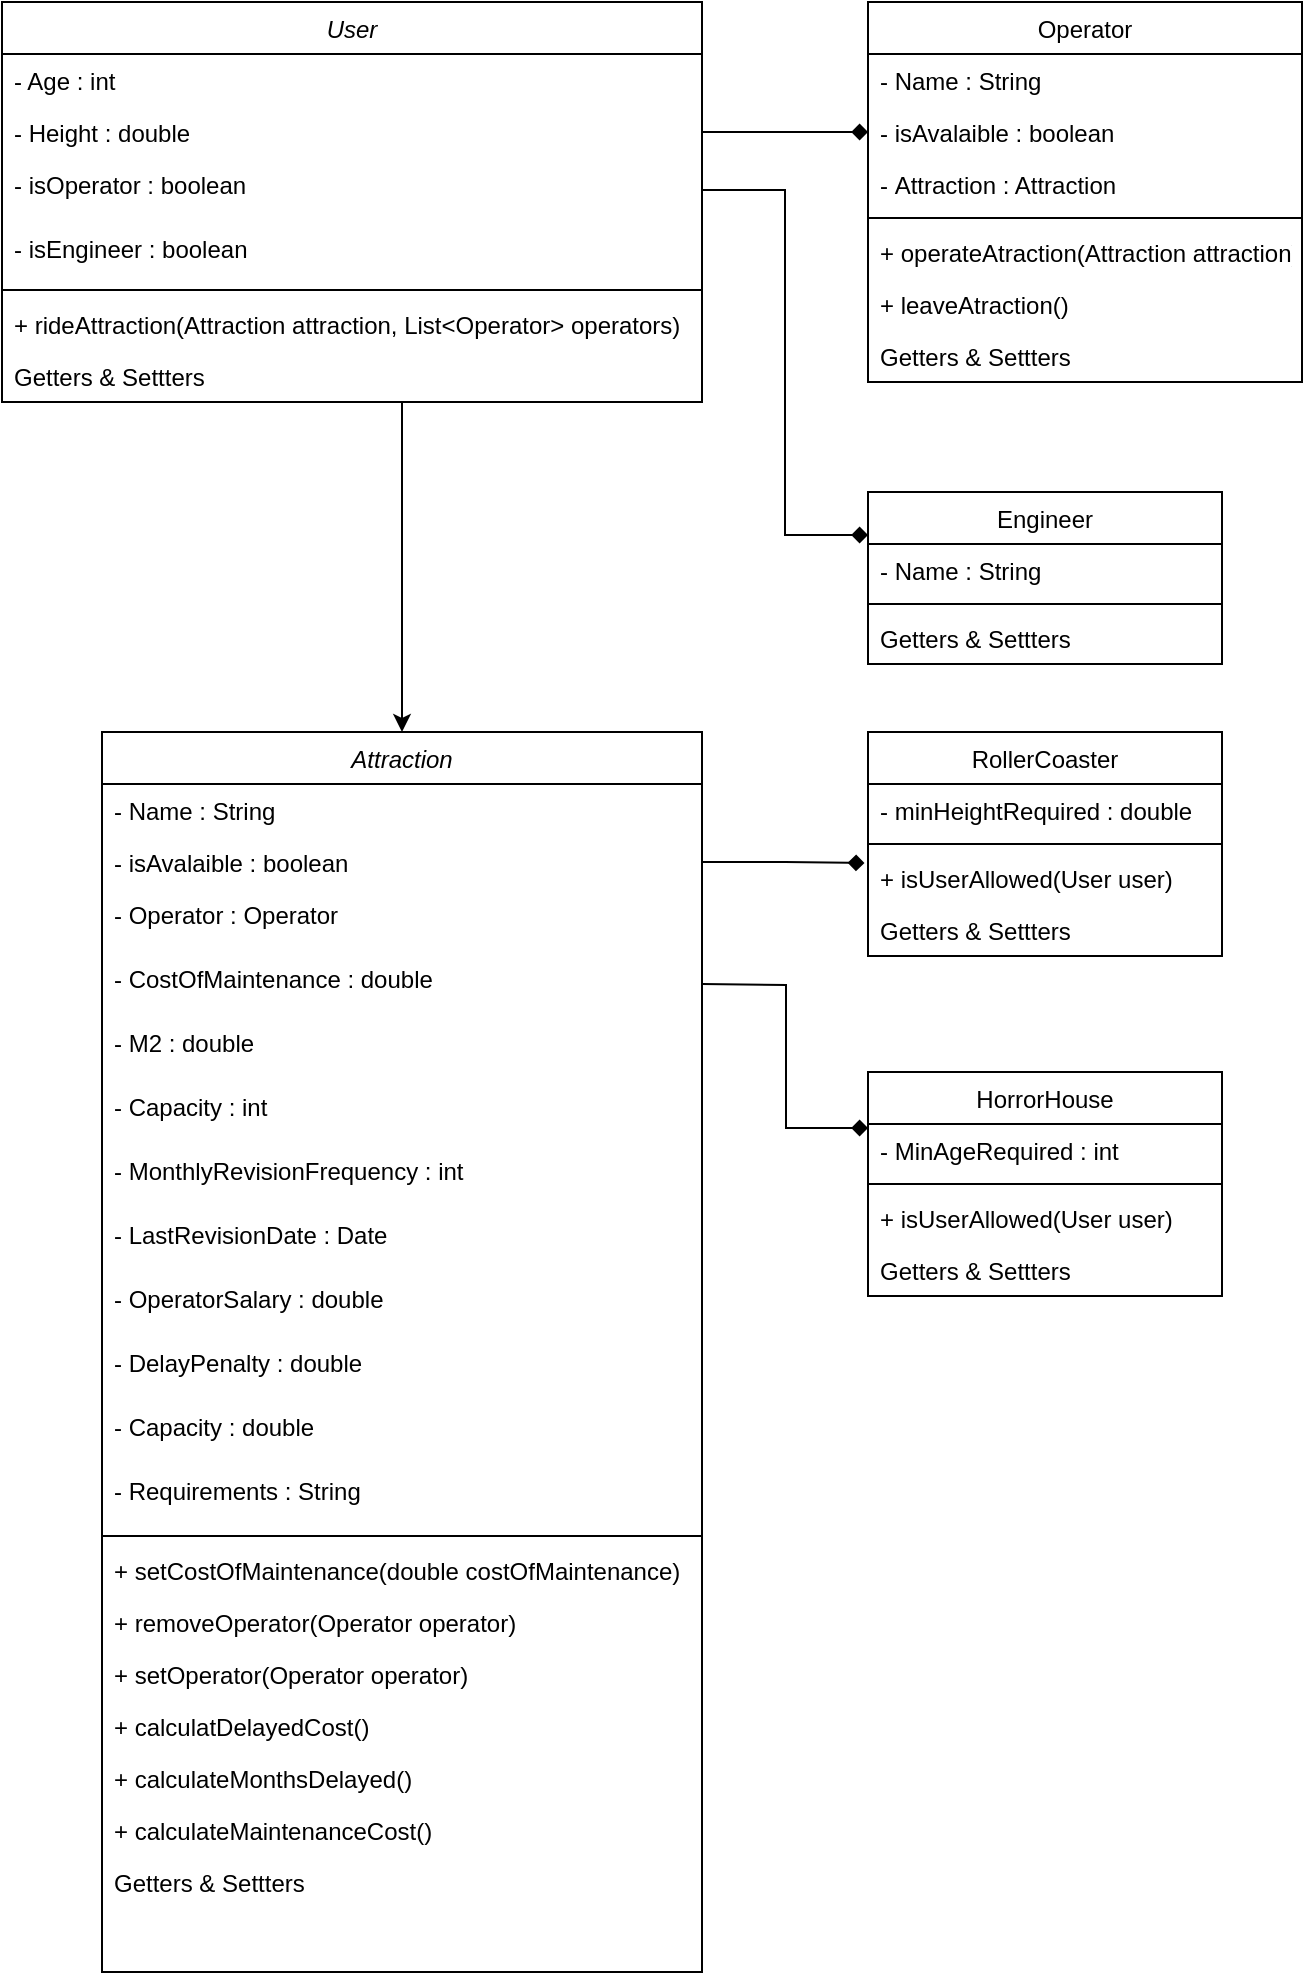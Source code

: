 <mxfile version="24.8.3">
  <diagram id="C5RBs43oDa-KdzZeNtuy" name="Page-1">
    <mxGraphModel dx="2514" dy="878" grid="1" gridSize="10" guides="1" tooltips="1" connect="1" arrows="1" fold="1" page="1" pageScale="1" pageWidth="827" pageHeight="1169" math="0" shadow="0">
      <root>
        <mxCell id="WIyWlLk6GJQsqaUBKTNV-0" />
        <mxCell id="WIyWlLk6GJQsqaUBKTNV-1" parent="WIyWlLk6GJQsqaUBKTNV-0" />
        <mxCell id="w82GdiFsmOmGH5cwxUMQ-58" style="edgeStyle=orthogonalEdgeStyle;rounded=0;orthogonalLoop=1;jettySize=auto;html=1;entryX=0.5;entryY=0;entryDx=0;entryDy=0;" edge="1" parent="WIyWlLk6GJQsqaUBKTNV-1" source="zkfFHV4jXpPFQw0GAbJ--0" target="w82GdiFsmOmGH5cwxUMQ-14">
          <mxGeometry relative="1" as="geometry">
            <Array as="points">
              <mxPoint x="180" y="280" />
              <mxPoint x="180" y="280" />
            </Array>
          </mxGeometry>
        </mxCell>
        <mxCell id="zkfFHV4jXpPFQw0GAbJ--0" value="User" style="swimlane;fontStyle=2;align=center;verticalAlign=top;childLayout=stackLayout;horizontal=1;startSize=26;horizontalStack=0;resizeParent=1;resizeLast=0;collapsible=1;marginBottom=0;rounded=0;shadow=0;strokeWidth=1;" parent="WIyWlLk6GJQsqaUBKTNV-1" vertex="1">
          <mxGeometry x="-20" y="35" width="350" height="200" as="geometry">
            <mxRectangle x="230" y="140" width="160" height="26" as="alternateBounds" />
          </mxGeometry>
        </mxCell>
        <mxCell id="zkfFHV4jXpPFQw0GAbJ--1" value="- Age : int" style="text;align=left;verticalAlign=top;spacingLeft=4;spacingRight=4;overflow=hidden;rotatable=0;points=[[0,0.5],[1,0.5]];portConstraint=eastwest;" parent="zkfFHV4jXpPFQw0GAbJ--0" vertex="1">
          <mxGeometry y="26" width="350" height="26" as="geometry" />
        </mxCell>
        <mxCell id="zkfFHV4jXpPFQw0GAbJ--2" value="- Height : double" style="text;align=left;verticalAlign=top;spacingLeft=4;spacingRight=4;overflow=hidden;rotatable=0;points=[[0,0.5],[1,0.5]];portConstraint=eastwest;rounded=0;shadow=0;html=0;" parent="zkfFHV4jXpPFQw0GAbJ--0" vertex="1">
          <mxGeometry y="52" width="350" height="26" as="geometry" />
        </mxCell>
        <mxCell id="zkfFHV4jXpPFQw0GAbJ--3" value="- isOperator : boolean" style="text;align=left;verticalAlign=top;spacingLeft=4;spacingRight=4;overflow=hidden;rotatable=0;points=[[0,0.5],[1,0.5]];portConstraint=eastwest;rounded=0;shadow=0;html=0;" parent="zkfFHV4jXpPFQw0GAbJ--0" vertex="1">
          <mxGeometry y="78" width="350" height="32" as="geometry" />
        </mxCell>
        <mxCell id="w82GdiFsmOmGH5cwxUMQ-13" value="- isEngineer : boolean" style="text;align=left;verticalAlign=top;spacingLeft=4;spacingRight=4;overflow=hidden;rotatable=0;points=[[0,0.5],[1,0.5]];portConstraint=eastwest;rounded=0;shadow=0;html=0;" vertex="1" parent="zkfFHV4jXpPFQw0GAbJ--0">
          <mxGeometry y="110" width="350" height="30" as="geometry" />
        </mxCell>
        <mxCell id="zkfFHV4jXpPFQw0GAbJ--4" value="" style="line;html=1;strokeWidth=1;align=left;verticalAlign=middle;spacingTop=-1;spacingLeft=3;spacingRight=3;rotatable=0;labelPosition=right;points=[];portConstraint=eastwest;" parent="zkfFHV4jXpPFQw0GAbJ--0" vertex="1">
          <mxGeometry y="140" width="350" height="8" as="geometry" />
        </mxCell>
        <mxCell id="zkfFHV4jXpPFQw0GAbJ--5" value="+ rideAttraction(Attraction attraction, List&lt;Operator&gt; operators)" style="text;align=left;verticalAlign=top;spacingLeft=4;spacingRight=4;overflow=hidden;rotatable=0;points=[[0,0.5],[1,0.5]];portConstraint=eastwest;" parent="zkfFHV4jXpPFQw0GAbJ--0" vertex="1">
          <mxGeometry y="148" width="350" height="26" as="geometry" />
        </mxCell>
        <mxCell id="w82GdiFsmOmGH5cwxUMQ-38" value="Getters &amp; Settters" style="text;align=left;verticalAlign=top;spacingLeft=4;spacingRight=4;overflow=hidden;rotatable=0;points=[[0,0.5],[1,0.5]];portConstraint=eastwest;" vertex="1" parent="zkfFHV4jXpPFQw0GAbJ--0">
          <mxGeometry y="174" width="350" height="26" as="geometry" />
        </mxCell>
        <mxCell id="zkfFHV4jXpPFQw0GAbJ--13" value="Engineer" style="swimlane;fontStyle=0;align=center;verticalAlign=top;childLayout=stackLayout;horizontal=1;startSize=26;horizontalStack=0;resizeParent=1;resizeLast=0;collapsible=1;marginBottom=0;rounded=0;shadow=0;strokeWidth=1;" parent="WIyWlLk6GJQsqaUBKTNV-1" vertex="1">
          <mxGeometry x="413" y="280" width="177" height="86" as="geometry">
            <mxRectangle x="340" y="380" width="170" height="26" as="alternateBounds" />
          </mxGeometry>
        </mxCell>
        <mxCell id="zkfFHV4jXpPFQw0GAbJ--14" value="- Name : String" style="text;align=left;verticalAlign=top;spacingLeft=4;spacingRight=4;overflow=hidden;rotatable=0;points=[[0,0.5],[1,0.5]];portConstraint=eastwest;" parent="zkfFHV4jXpPFQw0GAbJ--13" vertex="1">
          <mxGeometry y="26" width="177" height="26" as="geometry" />
        </mxCell>
        <mxCell id="zkfFHV4jXpPFQw0GAbJ--15" value="" style="line;html=1;strokeWidth=1;align=left;verticalAlign=middle;spacingTop=-1;spacingLeft=3;spacingRight=3;rotatable=0;labelPosition=right;points=[];portConstraint=eastwest;" parent="zkfFHV4jXpPFQw0GAbJ--13" vertex="1">
          <mxGeometry y="52" width="177" height="8" as="geometry" />
        </mxCell>
        <mxCell id="w82GdiFsmOmGH5cwxUMQ-40" value="Getters &amp; Settters" style="text;align=left;verticalAlign=top;spacingLeft=4;spacingRight=4;overflow=hidden;rotatable=0;points=[[0,0.5],[1,0.5]];portConstraint=eastwest;" vertex="1" parent="zkfFHV4jXpPFQw0GAbJ--13">
          <mxGeometry y="60" width="177" height="26" as="geometry" />
        </mxCell>
        <mxCell id="zkfFHV4jXpPFQw0GAbJ--17" value="Operator" style="swimlane;fontStyle=0;align=center;verticalAlign=top;childLayout=stackLayout;horizontal=1;startSize=26;horizontalStack=0;resizeParent=1;resizeLast=0;collapsible=1;marginBottom=0;rounded=0;shadow=0;strokeWidth=1;" parent="WIyWlLk6GJQsqaUBKTNV-1" vertex="1">
          <mxGeometry x="413" y="35" width="217" height="190" as="geometry">
            <mxRectangle x="550" y="140" width="160" height="26" as="alternateBounds" />
          </mxGeometry>
        </mxCell>
        <mxCell id="zkfFHV4jXpPFQw0GAbJ--18" value="- Name : String" style="text;align=left;verticalAlign=top;spacingLeft=4;spacingRight=4;overflow=hidden;rotatable=0;points=[[0,0.5],[1,0.5]];portConstraint=eastwest;" parent="zkfFHV4jXpPFQw0GAbJ--17" vertex="1">
          <mxGeometry y="26" width="217" height="26" as="geometry" />
        </mxCell>
        <mxCell id="zkfFHV4jXpPFQw0GAbJ--19" value="- isAvalaible : boolean" style="text;align=left;verticalAlign=top;spacingLeft=4;spacingRight=4;overflow=hidden;rotatable=0;points=[[0,0.5],[1,0.5]];portConstraint=eastwest;rounded=0;shadow=0;html=0;" parent="zkfFHV4jXpPFQw0GAbJ--17" vertex="1">
          <mxGeometry y="52" width="217" height="26" as="geometry" />
        </mxCell>
        <mxCell id="zkfFHV4jXpPFQw0GAbJ--20" value="- Attraction : Attraction" style="text;align=left;verticalAlign=top;spacingLeft=4;spacingRight=4;overflow=hidden;rotatable=0;points=[[0,0.5],[1,0.5]];portConstraint=eastwest;rounded=0;shadow=0;html=0;" parent="zkfFHV4jXpPFQw0GAbJ--17" vertex="1">
          <mxGeometry y="78" width="217" height="26" as="geometry" />
        </mxCell>
        <mxCell id="zkfFHV4jXpPFQw0GAbJ--23" value="" style="line;html=1;strokeWidth=1;align=left;verticalAlign=middle;spacingTop=-1;spacingLeft=3;spacingRight=3;rotatable=0;labelPosition=right;points=[];portConstraint=eastwest;" parent="zkfFHV4jXpPFQw0GAbJ--17" vertex="1">
          <mxGeometry y="104" width="217" height="8" as="geometry" />
        </mxCell>
        <mxCell id="zkfFHV4jXpPFQw0GAbJ--24" value="+ operateAtraction(Attraction attraction)" style="text;align=left;verticalAlign=top;spacingLeft=4;spacingRight=4;overflow=hidden;rotatable=0;points=[[0,0.5],[1,0.5]];portConstraint=eastwest;" parent="zkfFHV4jXpPFQw0GAbJ--17" vertex="1">
          <mxGeometry y="112" width="217" height="26" as="geometry" />
        </mxCell>
        <mxCell id="zkfFHV4jXpPFQw0GAbJ--25" value="+ leaveAtraction()" style="text;align=left;verticalAlign=top;spacingLeft=4;spacingRight=4;overflow=hidden;rotatable=0;points=[[0,0.5],[1,0.5]];portConstraint=eastwest;" parent="zkfFHV4jXpPFQw0GAbJ--17" vertex="1">
          <mxGeometry y="138" width="217" height="26" as="geometry" />
        </mxCell>
        <mxCell id="w82GdiFsmOmGH5cwxUMQ-39" value="Getters &amp; Settters" style="text;align=left;verticalAlign=top;spacingLeft=4;spacingRight=4;overflow=hidden;rotatable=0;points=[[0,0.5],[1,0.5]];portConstraint=eastwest;" vertex="1" parent="zkfFHV4jXpPFQw0GAbJ--17">
          <mxGeometry y="164" width="217" height="26" as="geometry" />
        </mxCell>
        <mxCell id="w82GdiFsmOmGH5cwxUMQ-0" value="HorrorHouse" style="swimlane;fontStyle=0;align=center;verticalAlign=top;childLayout=stackLayout;horizontal=1;startSize=26;horizontalStack=0;resizeParent=1;resizeLast=0;collapsible=1;marginBottom=0;rounded=0;shadow=0;strokeWidth=1;" vertex="1" parent="WIyWlLk6GJQsqaUBKTNV-1">
          <mxGeometry x="413" y="570" width="177" height="112" as="geometry">
            <mxRectangle x="130" y="380" width="160" height="26" as="alternateBounds" />
          </mxGeometry>
        </mxCell>
        <mxCell id="w82GdiFsmOmGH5cwxUMQ-1" value="- MinAgeRequired : int" style="text;align=left;verticalAlign=top;spacingLeft=4;spacingRight=4;overflow=hidden;rotatable=0;points=[[0,0.5],[1,0.5]];portConstraint=eastwest;" vertex="1" parent="w82GdiFsmOmGH5cwxUMQ-0">
          <mxGeometry y="26" width="177" height="26" as="geometry" />
        </mxCell>
        <mxCell id="w82GdiFsmOmGH5cwxUMQ-3" value="" style="line;html=1;strokeWidth=1;align=left;verticalAlign=middle;spacingTop=-1;spacingLeft=3;spacingRight=3;rotatable=0;labelPosition=right;points=[];portConstraint=eastwest;" vertex="1" parent="w82GdiFsmOmGH5cwxUMQ-0">
          <mxGeometry y="52" width="177" height="8" as="geometry" />
        </mxCell>
        <mxCell id="w82GdiFsmOmGH5cwxUMQ-5" value="+ isUserAllowed(User user)" style="text;align=left;verticalAlign=top;spacingLeft=4;spacingRight=4;overflow=hidden;rotatable=0;points=[[0,0.5],[1,0.5]];portConstraint=eastwest;" vertex="1" parent="w82GdiFsmOmGH5cwxUMQ-0">
          <mxGeometry y="60" width="177" height="26" as="geometry" />
        </mxCell>
        <mxCell id="w82GdiFsmOmGH5cwxUMQ-42" value="Getters &amp; Settters" style="text;align=left;verticalAlign=top;spacingLeft=4;spacingRight=4;overflow=hidden;rotatable=0;points=[[0,0.5],[1,0.5]];portConstraint=eastwest;" vertex="1" parent="w82GdiFsmOmGH5cwxUMQ-0">
          <mxGeometry y="86" width="177" height="26" as="geometry" />
        </mxCell>
        <mxCell id="w82GdiFsmOmGH5cwxUMQ-6" value="RollerCoaster" style="swimlane;fontStyle=0;align=center;verticalAlign=top;childLayout=stackLayout;horizontal=1;startSize=26;horizontalStack=0;resizeParent=1;resizeLast=0;collapsible=1;marginBottom=0;rounded=0;shadow=0;strokeWidth=1;" vertex="1" parent="WIyWlLk6GJQsqaUBKTNV-1">
          <mxGeometry x="413" y="400" width="177" height="112" as="geometry">
            <mxRectangle x="130" y="380" width="160" height="26" as="alternateBounds" />
          </mxGeometry>
        </mxCell>
        <mxCell id="w82GdiFsmOmGH5cwxUMQ-7" value="- minHeightRequired : double" style="text;align=left;verticalAlign=top;spacingLeft=4;spacingRight=4;overflow=hidden;rotatable=0;points=[[0,0.5],[1,0.5]];portConstraint=eastwest;" vertex="1" parent="w82GdiFsmOmGH5cwxUMQ-6">
          <mxGeometry y="26" width="177" height="26" as="geometry" />
        </mxCell>
        <mxCell id="w82GdiFsmOmGH5cwxUMQ-9" value="" style="line;html=1;strokeWidth=1;align=left;verticalAlign=middle;spacingTop=-1;spacingLeft=3;spacingRight=3;rotatable=0;labelPosition=right;points=[];portConstraint=eastwest;" vertex="1" parent="w82GdiFsmOmGH5cwxUMQ-6">
          <mxGeometry y="52" width="177" height="8" as="geometry" />
        </mxCell>
        <mxCell id="w82GdiFsmOmGH5cwxUMQ-11" value="+ isUserAllowed(User user)" style="text;align=left;verticalAlign=top;spacingLeft=4;spacingRight=4;overflow=hidden;rotatable=0;points=[[0,0.5],[1,0.5]];portConstraint=eastwest;" vertex="1" parent="w82GdiFsmOmGH5cwxUMQ-6">
          <mxGeometry y="60" width="177" height="26" as="geometry" />
        </mxCell>
        <mxCell id="w82GdiFsmOmGH5cwxUMQ-43" value="Getters &amp; Settters" style="text;align=left;verticalAlign=top;spacingLeft=4;spacingRight=4;overflow=hidden;rotatable=0;points=[[0,0.5],[1,0.5]];portConstraint=eastwest;" vertex="1" parent="w82GdiFsmOmGH5cwxUMQ-6">
          <mxGeometry y="86" width="177" height="26" as="geometry" />
        </mxCell>
        <mxCell id="w82GdiFsmOmGH5cwxUMQ-14" value="Attraction" style="swimlane;fontStyle=2;align=center;verticalAlign=top;childLayout=stackLayout;horizontal=1;startSize=26;horizontalStack=0;resizeParent=1;resizeLast=0;collapsible=1;marginBottom=0;rounded=0;shadow=0;strokeWidth=1;" vertex="1" parent="WIyWlLk6GJQsqaUBKTNV-1">
          <mxGeometry x="30" y="400" width="300" height="620" as="geometry">
            <mxRectangle x="230" y="140" width="160" height="26" as="alternateBounds" />
          </mxGeometry>
        </mxCell>
        <mxCell id="w82GdiFsmOmGH5cwxUMQ-15" value="- Name : String" style="text;align=left;verticalAlign=top;spacingLeft=4;spacingRight=4;overflow=hidden;rotatable=0;points=[[0,0.5],[1,0.5]];portConstraint=eastwest;" vertex="1" parent="w82GdiFsmOmGH5cwxUMQ-14">
          <mxGeometry y="26" width="300" height="26" as="geometry" />
        </mxCell>
        <mxCell id="w82GdiFsmOmGH5cwxUMQ-16" value="- isAvalaible : boolean" style="text;align=left;verticalAlign=top;spacingLeft=4;spacingRight=4;overflow=hidden;rotatable=0;points=[[0,0.5],[1,0.5]];portConstraint=eastwest;rounded=0;shadow=0;html=0;" vertex="1" parent="w82GdiFsmOmGH5cwxUMQ-14">
          <mxGeometry y="52" width="300" height="26" as="geometry" />
        </mxCell>
        <mxCell id="w82GdiFsmOmGH5cwxUMQ-17" value="- Operator : Operator" style="text;align=left;verticalAlign=top;spacingLeft=4;spacingRight=4;overflow=hidden;rotatable=0;points=[[0,0.5],[1,0.5]];portConstraint=eastwest;rounded=0;shadow=0;html=0;" vertex="1" parent="w82GdiFsmOmGH5cwxUMQ-14">
          <mxGeometry y="78" width="300" height="32" as="geometry" />
        </mxCell>
        <mxCell id="w82GdiFsmOmGH5cwxUMQ-22" value="- CostOfMaintenance : double" style="text;align=left;verticalAlign=top;spacingLeft=4;spacingRight=4;overflow=hidden;rotatable=0;points=[[0,0.5],[1,0.5]];portConstraint=eastwest;rounded=0;shadow=0;html=0;" vertex="1" parent="w82GdiFsmOmGH5cwxUMQ-14">
          <mxGeometry y="110" width="300" height="32" as="geometry" />
        </mxCell>
        <mxCell id="w82GdiFsmOmGH5cwxUMQ-23" value="- M2 : double" style="text;align=left;verticalAlign=top;spacingLeft=4;spacingRight=4;overflow=hidden;rotatable=0;points=[[0,0.5],[1,0.5]];portConstraint=eastwest;rounded=0;shadow=0;html=0;" vertex="1" parent="w82GdiFsmOmGH5cwxUMQ-14">
          <mxGeometry y="142" width="300" height="32" as="geometry" />
        </mxCell>
        <mxCell id="w82GdiFsmOmGH5cwxUMQ-24" value="- Capacity : int" style="text;align=left;verticalAlign=top;spacingLeft=4;spacingRight=4;overflow=hidden;rotatable=0;points=[[0,0.5],[1,0.5]];portConstraint=eastwest;rounded=0;shadow=0;html=0;" vertex="1" parent="w82GdiFsmOmGH5cwxUMQ-14">
          <mxGeometry y="174" width="300" height="32" as="geometry" />
        </mxCell>
        <mxCell id="w82GdiFsmOmGH5cwxUMQ-25" value="- MonthlyRevisionFrequency : int" style="text;align=left;verticalAlign=top;spacingLeft=4;spacingRight=4;overflow=hidden;rotatable=0;points=[[0,0.5],[1,0.5]];portConstraint=eastwest;rounded=0;shadow=0;html=0;" vertex="1" parent="w82GdiFsmOmGH5cwxUMQ-14">
          <mxGeometry y="206" width="300" height="32" as="geometry" />
        </mxCell>
        <mxCell id="w82GdiFsmOmGH5cwxUMQ-26" value="- LastRevisionDate : Date" style="text;align=left;verticalAlign=top;spacingLeft=4;spacingRight=4;overflow=hidden;rotatable=0;points=[[0,0.5],[1,0.5]];portConstraint=eastwest;rounded=0;shadow=0;html=0;" vertex="1" parent="w82GdiFsmOmGH5cwxUMQ-14">
          <mxGeometry y="238" width="300" height="32" as="geometry" />
        </mxCell>
        <mxCell id="w82GdiFsmOmGH5cwxUMQ-27" value="- OperatorSalary : double" style="text;align=left;verticalAlign=top;spacingLeft=4;spacingRight=4;overflow=hidden;rotatable=0;points=[[0,0.5],[1,0.5]];portConstraint=eastwest;rounded=0;shadow=0;html=0;" vertex="1" parent="w82GdiFsmOmGH5cwxUMQ-14">
          <mxGeometry y="270" width="300" height="32" as="geometry" />
        </mxCell>
        <mxCell id="w82GdiFsmOmGH5cwxUMQ-28" value="- DelayPenalty : double" style="text;align=left;verticalAlign=top;spacingLeft=4;spacingRight=4;overflow=hidden;rotatable=0;points=[[0,0.5],[1,0.5]];portConstraint=eastwest;rounded=0;shadow=0;html=0;" vertex="1" parent="w82GdiFsmOmGH5cwxUMQ-14">
          <mxGeometry y="302" width="300" height="32" as="geometry" />
        </mxCell>
        <mxCell id="w82GdiFsmOmGH5cwxUMQ-29" value="- Capacity : double" style="text;align=left;verticalAlign=top;spacingLeft=4;spacingRight=4;overflow=hidden;rotatable=0;points=[[0,0.5],[1,0.5]];portConstraint=eastwest;rounded=0;shadow=0;html=0;" vertex="1" parent="w82GdiFsmOmGH5cwxUMQ-14">
          <mxGeometry y="334" width="300" height="32" as="geometry" />
        </mxCell>
        <mxCell id="w82GdiFsmOmGH5cwxUMQ-18" value="- Requirements : String" style="text;align=left;verticalAlign=top;spacingLeft=4;spacingRight=4;overflow=hidden;rotatable=0;points=[[0,0.5],[1,0.5]];portConstraint=eastwest;rounded=0;shadow=0;html=0;" vertex="1" parent="w82GdiFsmOmGH5cwxUMQ-14">
          <mxGeometry y="366" width="300" height="32" as="geometry" />
        </mxCell>
        <mxCell id="w82GdiFsmOmGH5cwxUMQ-19" value="" style="line;html=1;strokeWidth=1;align=left;verticalAlign=middle;spacingTop=-1;spacingLeft=3;spacingRight=3;rotatable=0;labelPosition=right;points=[];portConstraint=eastwest;" vertex="1" parent="w82GdiFsmOmGH5cwxUMQ-14">
          <mxGeometry y="398" width="300" height="8" as="geometry" />
        </mxCell>
        <mxCell id="w82GdiFsmOmGH5cwxUMQ-20" value="+ setCostOfMaintenance(double costOfMaintenance)" style="text;align=left;verticalAlign=top;spacingLeft=4;spacingRight=4;overflow=hidden;rotatable=0;points=[[0,0.5],[1,0.5]];portConstraint=eastwest;" vertex="1" parent="w82GdiFsmOmGH5cwxUMQ-14">
          <mxGeometry y="406" width="300" height="26" as="geometry" />
        </mxCell>
        <mxCell id="w82GdiFsmOmGH5cwxUMQ-32" value="+ removeOperator(Operator operator)" style="text;align=left;verticalAlign=top;spacingLeft=4;spacingRight=4;overflow=hidden;rotatable=0;points=[[0,0.5],[1,0.5]];portConstraint=eastwest;" vertex="1" parent="w82GdiFsmOmGH5cwxUMQ-14">
          <mxGeometry y="432" width="300" height="26" as="geometry" />
        </mxCell>
        <mxCell id="w82GdiFsmOmGH5cwxUMQ-33" value="+ setOperator(Operator operator)" style="text;align=left;verticalAlign=top;spacingLeft=4;spacingRight=4;overflow=hidden;rotatable=0;points=[[0,0.5],[1,0.5]];portConstraint=eastwest;" vertex="1" parent="w82GdiFsmOmGH5cwxUMQ-14">
          <mxGeometry y="458" width="300" height="26" as="geometry" />
        </mxCell>
        <mxCell id="w82GdiFsmOmGH5cwxUMQ-34" value="+ calculatDelayedCost()" style="text;align=left;verticalAlign=top;spacingLeft=4;spacingRight=4;overflow=hidden;rotatable=0;points=[[0,0.5],[1,0.5]];portConstraint=eastwest;" vertex="1" parent="w82GdiFsmOmGH5cwxUMQ-14">
          <mxGeometry y="484" width="300" height="26" as="geometry" />
        </mxCell>
        <mxCell id="w82GdiFsmOmGH5cwxUMQ-35" value="+ calculateMonthsDelayed()" style="text;align=left;verticalAlign=top;spacingLeft=4;spacingRight=4;overflow=hidden;rotatable=0;points=[[0,0.5],[1,0.5]];portConstraint=eastwest;" vertex="1" parent="w82GdiFsmOmGH5cwxUMQ-14">
          <mxGeometry y="510" width="300" height="26" as="geometry" />
        </mxCell>
        <mxCell id="w82GdiFsmOmGH5cwxUMQ-36" value="+ calculateMaintenanceCost()" style="text;align=left;verticalAlign=top;spacingLeft=4;spacingRight=4;overflow=hidden;rotatable=0;points=[[0,0.5],[1,0.5]];portConstraint=eastwest;" vertex="1" parent="w82GdiFsmOmGH5cwxUMQ-14">
          <mxGeometry y="536" width="300" height="26" as="geometry" />
        </mxCell>
        <mxCell id="w82GdiFsmOmGH5cwxUMQ-41" value="Getters &amp; Settters" style="text;align=left;verticalAlign=top;spacingLeft=4;spacingRight=4;overflow=hidden;rotatable=0;points=[[0,0.5],[1,0.5]];portConstraint=eastwest;" vertex="1" parent="w82GdiFsmOmGH5cwxUMQ-14">
          <mxGeometry y="562" width="300" height="26" as="geometry" />
        </mxCell>
        <mxCell id="w82GdiFsmOmGH5cwxUMQ-47" style="edgeStyle=orthogonalEdgeStyle;rounded=0;orthogonalLoop=1;jettySize=auto;html=1;exitX=1;exitY=0.5;exitDx=0;exitDy=0;entryX=0;entryY=0.25;entryDx=0;entryDy=0;endArrow=diamond;endFill=1;" edge="1" parent="WIyWlLk6GJQsqaUBKTNV-1" source="zkfFHV4jXpPFQw0GAbJ--3" target="zkfFHV4jXpPFQw0GAbJ--13">
          <mxGeometry relative="1" as="geometry" />
        </mxCell>
        <mxCell id="w82GdiFsmOmGH5cwxUMQ-50" style="edgeStyle=orthogonalEdgeStyle;rounded=0;orthogonalLoop=1;jettySize=auto;html=1;entryX=0;entryY=0.5;entryDx=0;entryDy=0;endArrow=diamond;endFill=1;" edge="1" parent="WIyWlLk6GJQsqaUBKTNV-1" source="zkfFHV4jXpPFQw0GAbJ--2" target="zkfFHV4jXpPFQw0GAbJ--19">
          <mxGeometry relative="1" as="geometry" />
        </mxCell>
        <mxCell id="w82GdiFsmOmGH5cwxUMQ-54" style="edgeStyle=orthogonalEdgeStyle;rounded=0;orthogonalLoop=1;jettySize=auto;html=1;exitX=1;exitY=0.5;exitDx=0;exitDy=0;entryX=-0.01;entryY=0.213;entryDx=0;entryDy=0;entryPerimeter=0;endArrow=diamond;endFill=1;" edge="1" parent="WIyWlLk6GJQsqaUBKTNV-1" source="w82GdiFsmOmGH5cwxUMQ-16" target="w82GdiFsmOmGH5cwxUMQ-11">
          <mxGeometry relative="1" as="geometry" />
        </mxCell>
        <mxCell id="w82GdiFsmOmGH5cwxUMQ-55" style="edgeStyle=orthogonalEdgeStyle;rounded=0;orthogonalLoop=1;jettySize=auto;html=1;entryX=0;entryY=0.25;entryDx=0;entryDy=0;endArrow=diamond;endFill=1;" edge="1" parent="WIyWlLk6GJQsqaUBKTNV-1" target="w82GdiFsmOmGH5cwxUMQ-0">
          <mxGeometry relative="1" as="geometry">
            <mxPoint x="330" y="526.0" as="sourcePoint" />
          </mxGeometry>
        </mxCell>
      </root>
    </mxGraphModel>
  </diagram>
</mxfile>
